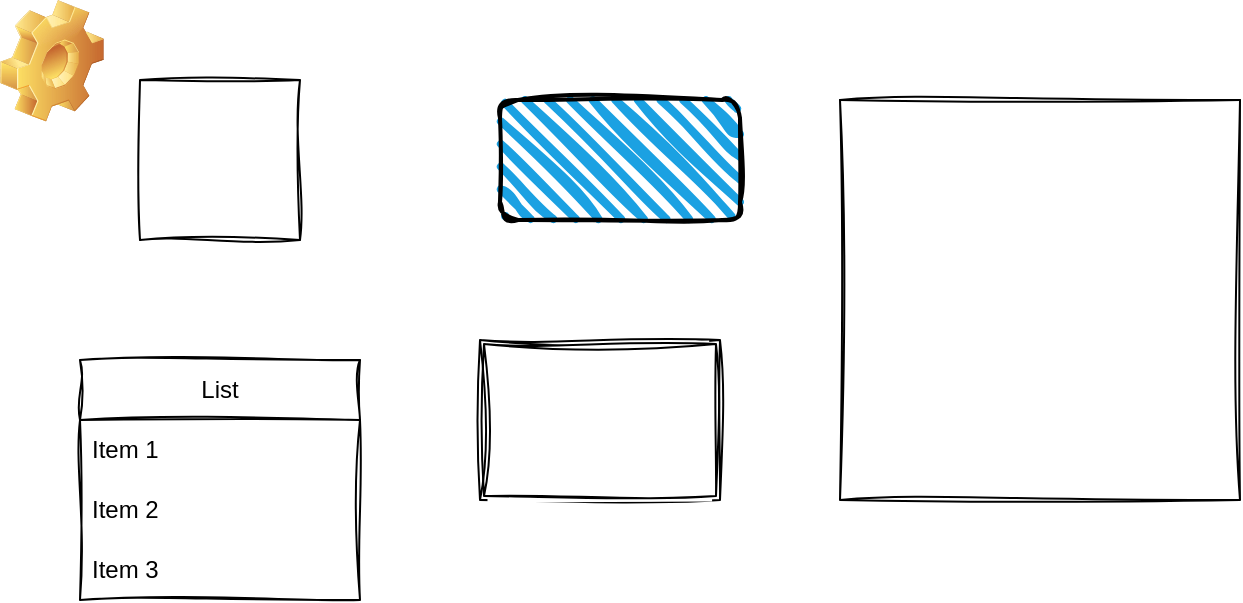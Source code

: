 <mxfile version="24.4.13" type="github">
  <diagram name="第 1 页" id="MJAX4pxV9NxI89DnJ8T0">
    <mxGraphModel dx="788" dy="509" grid="1" gridSize="10" guides="1" tooltips="1" connect="1" arrows="1" fold="1" page="1" pageScale="1" pageWidth="827" pageHeight="1169" math="0" shadow="0">
      <root>
        <mxCell id="0" />
        <mxCell id="1" parent="0" />
        <mxCell id="InnWuJ_rCfJRjskcOh9g-1" value="" style="whiteSpace=wrap;html=1;aspect=fixed;gradientColor=none;fillColor=default;strokeColor=default;glass=0;shadow=0;rounded=0;sketch=1;curveFitting=1;jiggle=2;" vertex="1" parent="1">
          <mxGeometry x="140" y="60" width="80" height="80" as="geometry" />
        </mxCell>
        <mxCell id="InnWuJ_rCfJRjskcOh9g-2" value="List" style="swimlane;fontStyle=0;childLayout=stackLayout;horizontal=1;startSize=30;horizontalStack=0;resizeParent=1;resizeParentMax=0;resizeLast=0;collapsible=1;marginBottom=0;whiteSpace=wrap;html=1;sketch=1;curveFitting=1;jiggle=2;" vertex="1" parent="1">
          <mxGeometry x="110" y="200" width="140" height="120" as="geometry" />
        </mxCell>
        <mxCell id="InnWuJ_rCfJRjskcOh9g-3" value="Item 1" style="text;strokeColor=none;fillColor=none;align=left;verticalAlign=middle;spacingLeft=4;spacingRight=4;overflow=hidden;points=[[0,0.5],[1,0.5]];portConstraint=eastwest;rotatable=0;whiteSpace=wrap;html=1;sketch=1;curveFitting=1;jiggle=2;" vertex="1" parent="InnWuJ_rCfJRjskcOh9g-2">
          <mxGeometry y="30" width="140" height="30" as="geometry" />
        </mxCell>
        <mxCell id="InnWuJ_rCfJRjskcOh9g-4" value="Item 2" style="text;strokeColor=none;fillColor=none;align=left;verticalAlign=middle;spacingLeft=4;spacingRight=4;overflow=hidden;points=[[0,0.5],[1,0.5]];portConstraint=eastwest;rotatable=0;whiteSpace=wrap;html=1;sketch=1;curveFitting=1;jiggle=2;" vertex="1" parent="InnWuJ_rCfJRjskcOh9g-2">
          <mxGeometry y="60" width="140" height="30" as="geometry" />
        </mxCell>
        <mxCell id="InnWuJ_rCfJRjskcOh9g-5" value="Item 3" style="text;strokeColor=none;fillColor=none;align=left;verticalAlign=middle;spacingLeft=4;spacingRight=4;overflow=hidden;points=[[0,0.5],[1,0.5]];portConstraint=eastwest;rotatable=0;whiteSpace=wrap;html=1;sketch=1;curveFitting=1;jiggle=2;" vertex="1" parent="InnWuJ_rCfJRjskcOh9g-2">
          <mxGeometry y="90" width="140" height="30" as="geometry" />
        </mxCell>
        <mxCell id="InnWuJ_rCfJRjskcOh9g-6" value="" style="rounded=1;whiteSpace=wrap;html=1;strokeWidth=2;fillWeight=4;hachureGap=8;hachureAngle=45;fillColor=#1ba1e2;sketch=1;curveFitting=1;jiggle=2;" vertex="1" parent="1">
          <mxGeometry x="320" y="70" width="120" height="60" as="geometry" />
        </mxCell>
        <mxCell id="InnWuJ_rCfJRjskcOh9g-7" value="" style="shape=ext;double=1;rounded=0;whiteSpace=wrap;html=1;sketch=1;curveFitting=1;jiggle=2;" vertex="1" parent="1">
          <mxGeometry x="310" y="190" width="120" height="80" as="geometry" />
        </mxCell>
        <mxCell id="InnWuJ_rCfJRjskcOh9g-8" value="" style="swimlane;startSize=0;sketch=1;curveFitting=1;jiggle=2;" vertex="1" parent="1">
          <mxGeometry x="490" y="70" width="200" height="200" as="geometry">
            <mxRectangle x="490" y="70" width="50" height="40" as="alternateBounds" />
          </mxGeometry>
        </mxCell>
        <mxCell id="InnWuJ_rCfJRjskcOh9g-9" value="" style="shape=image;html=1;verticalLabelPosition=bottom;verticalAlign=top;imageAspect=1;aspect=fixed;image=img/clipart/Gear_128x128.png" vertex="1" parent="1">
          <mxGeometry x="70" y="20" width="52" height="61" as="geometry" />
        </mxCell>
      </root>
    </mxGraphModel>
  </diagram>
</mxfile>
